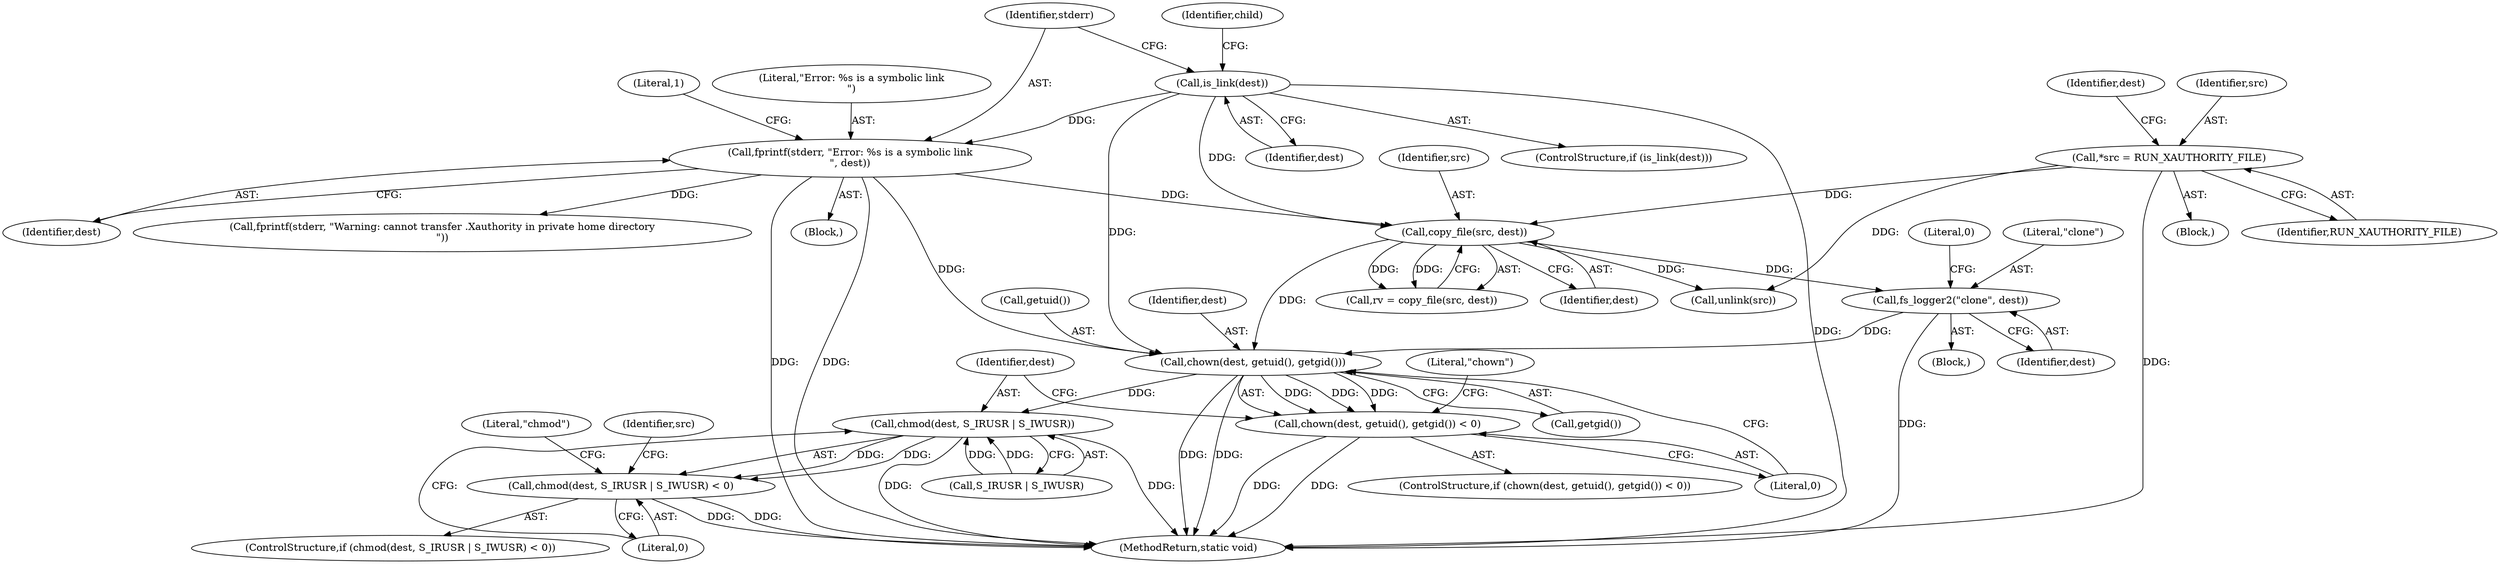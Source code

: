 digraph "0_firejail_903fd8a0789ca3cc3c21d84cd0282481515592ef_0@pointer" {
"1000161" [label="(Call,fs_logger2(\"clone\", dest))"];
"1000151" [label="(Call,copy_file(src, dest))"];
"1000104" [label="(Call,*src = RUN_XAUTHORITY_FILE)"];
"1000122" [label="(Call,is_link(dest))"];
"1000125" [label="(Call,fprintf(stderr, \"Error: %s is a symbolic link\n\", dest))"];
"1000172" [label="(Call,chown(dest, getuid(), getgid()))"];
"1000171" [label="(Call,chown(dest, getuid(), getgid()) < 0)"];
"1000181" [label="(Call,chmod(dest, S_IRUSR | S_IWUSR))"];
"1000180" [label="(Call,chmod(dest, S_IRUSR | S_IWUSR) < 0)"];
"1000123" [label="(Identifier,dest)"];
"1000183" [label="(Call,S_IRUSR | S_IWUSR)"];
"1000173" [label="(Identifier,dest)"];
"1000179" [label="(ControlStructure,if (chmod(dest, S_IRUSR | S_IWUSR) < 0))"];
"1000151" [label="(Call,copy_file(src, dest))"];
"1000104" [label="(Call,*src = RUN_XAUTHORITY_FILE)"];
"1000102" [label="(Block,)"];
"1000172" [label="(Call,chown(dest, getuid(), getgid()))"];
"1000189" [label="(Call,unlink(src))"];
"1000175" [label="(Call,getgid())"];
"1000191" [label="(MethodReturn,static void)"];
"1000153" [label="(Identifier,dest)"];
"1000152" [label="(Identifier,src)"];
"1000106" [label="(Identifier,RUN_XAUTHORITY_FILE)"];
"1000156" [label="(Call,fprintf(stderr, \"Warning: cannot transfer .Xauthority in private home directory\n\"))"];
"1000174" [label="(Call,getuid())"];
"1000163" [label="(Identifier,dest)"];
"1000125" [label="(Call,fprintf(stderr, \"Error: %s is a symbolic link\n\", dest))"];
"1000162" [label="(Literal,\"clone\")"];
"1000130" [label="(Literal,1)"];
"1000171" [label="(Call,chown(dest, getuid(), getgid()) < 0)"];
"1000121" [label="(ControlStructure,if (is_link(dest)))"];
"1000190" [label="(Identifier,src)"];
"1000160" [label="(Block,)"];
"1000176" [label="(Literal,0)"];
"1000127" [label="(Literal,\"Error: %s is a symbolic link\n\")"];
"1000165" [label="(Literal,0)"];
"1000181" [label="(Call,chmod(dest, S_IRUSR | S_IWUSR))"];
"1000188" [label="(Literal,\"chmod\")"];
"1000128" [label="(Identifier,dest)"];
"1000126" [label="(Identifier,stderr)"];
"1000122" [label="(Call,is_link(dest))"];
"1000105" [label="(Identifier,src)"];
"1000133" [label="(Identifier,child)"];
"1000170" [label="(ControlStructure,if (chown(dest, getuid(), getgid()) < 0))"];
"1000186" [label="(Literal,0)"];
"1000149" [label="(Call,rv = copy_file(src, dest))"];
"1000180" [label="(Call,chmod(dest, S_IRUSR | S_IWUSR) < 0)"];
"1000112" [label="(Identifier,dest)"];
"1000178" [label="(Literal,\"chown\")"];
"1000161" [label="(Call,fs_logger2(\"clone\", dest))"];
"1000182" [label="(Identifier,dest)"];
"1000124" [label="(Block,)"];
"1000161" -> "1000160"  [label="AST: "];
"1000161" -> "1000163"  [label="CFG: "];
"1000162" -> "1000161"  [label="AST: "];
"1000163" -> "1000161"  [label="AST: "];
"1000165" -> "1000161"  [label="CFG: "];
"1000161" -> "1000191"  [label="DDG: "];
"1000151" -> "1000161"  [label="DDG: "];
"1000161" -> "1000172"  [label="DDG: "];
"1000151" -> "1000149"  [label="AST: "];
"1000151" -> "1000153"  [label="CFG: "];
"1000152" -> "1000151"  [label="AST: "];
"1000153" -> "1000151"  [label="AST: "];
"1000149" -> "1000151"  [label="CFG: "];
"1000151" -> "1000149"  [label="DDG: "];
"1000151" -> "1000149"  [label="DDG: "];
"1000104" -> "1000151"  [label="DDG: "];
"1000122" -> "1000151"  [label="DDG: "];
"1000125" -> "1000151"  [label="DDG: "];
"1000151" -> "1000172"  [label="DDG: "];
"1000151" -> "1000189"  [label="DDG: "];
"1000104" -> "1000102"  [label="AST: "];
"1000104" -> "1000106"  [label="CFG: "];
"1000105" -> "1000104"  [label="AST: "];
"1000106" -> "1000104"  [label="AST: "];
"1000112" -> "1000104"  [label="CFG: "];
"1000104" -> "1000191"  [label="DDG: "];
"1000104" -> "1000189"  [label="DDG: "];
"1000122" -> "1000121"  [label="AST: "];
"1000122" -> "1000123"  [label="CFG: "];
"1000123" -> "1000122"  [label="AST: "];
"1000126" -> "1000122"  [label="CFG: "];
"1000133" -> "1000122"  [label="CFG: "];
"1000122" -> "1000191"  [label="DDG: "];
"1000122" -> "1000125"  [label="DDG: "];
"1000122" -> "1000172"  [label="DDG: "];
"1000125" -> "1000124"  [label="AST: "];
"1000125" -> "1000128"  [label="CFG: "];
"1000126" -> "1000125"  [label="AST: "];
"1000127" -> "1000125"  [label="AST: "];
"1000128" -> "1000125"  [label="AST: "];
"1000130" -> "1000125"  [label="CFG: "];
"1000125" -> "1000191"  [label="DDG: "];
"1000125" -> "1000191"  [label="DDG: "];
"1000125" -> "1000156"  [label="DDG: "];
"1000125" -> "1000172"  [label="DDG: "];
"1000172" -> "1000171"  [label="AST: "];
"1000172" -> "1000175"  [label="CFG: "];
"1000173" -> "1000172"  [label="AST: "];
"1000174" -> "1000172"  [label="AST: "];
"1000175" -> "1000172"  [label="AST: "];
"1000176" -> "1000172"  [label="CFG: "];
"1000172" -> "1000191"  [label="DDG: "];
"1000172" -> "1000191"  [label="DDG: "];
"1000172" -> "1000171"  [label="DDG: "];
"1000172" -> "1000171"  [label="DDG: "];
"1000172" -> "1000171"  [label="DDG: "];
"1000172" -> "1000181"  [label="DDG: "];
"1000171" -> "1000170"  [label="AST: "];
"1000171" -> "1000176"  [label="CFG: "];
"1000176" -> "1000171"  [label="AST: "];
"1000178" -> "1000171"  [label="CFG: "];
"1000182" -> "1000171"  [label="CFG: "];
"1000171" -> "1000191"  [label="DDG: "];
"1000171" -> "1000191"  [label="DDG: "];
"1000181" -> "1000180"  [label="AST: "];
"1000181" -> "1000183"  [label="CFG: "];
"1000182" -> "1000181"  [label="AST: "];
"1000183" -> "1000181"  [label="AST: "];
"1000186" -> "1000181"  [label="CFG: "];
"1000181" -> "1000191"  [label="DDG: "];
"1000181" -> "1000191"  [label="DDG: "];
"1000181" -> "1000180"  [label="DDG: "];
"1000181" -> "1000180"  [label="DDG: "];
"1000183" -> "1000181"  [label="DDG: "];
"1000183" -> "1000181"  [label="DDG: "];
"1000180" -> "1000179"  [label="AST: "];
"1000180" -> "1000186"  [label="CFG: "];
"1000186" -> "1000180"  [label="AST: "];
"1000188" -> "1000180"  [label="CFG: "];
"1000190" -> "1000180"  [label="CFG: "];
"1000180" -> "1000191"  [label="DDG: "];
"1000180" -> "1000191"  [label="DDG: "];
}
